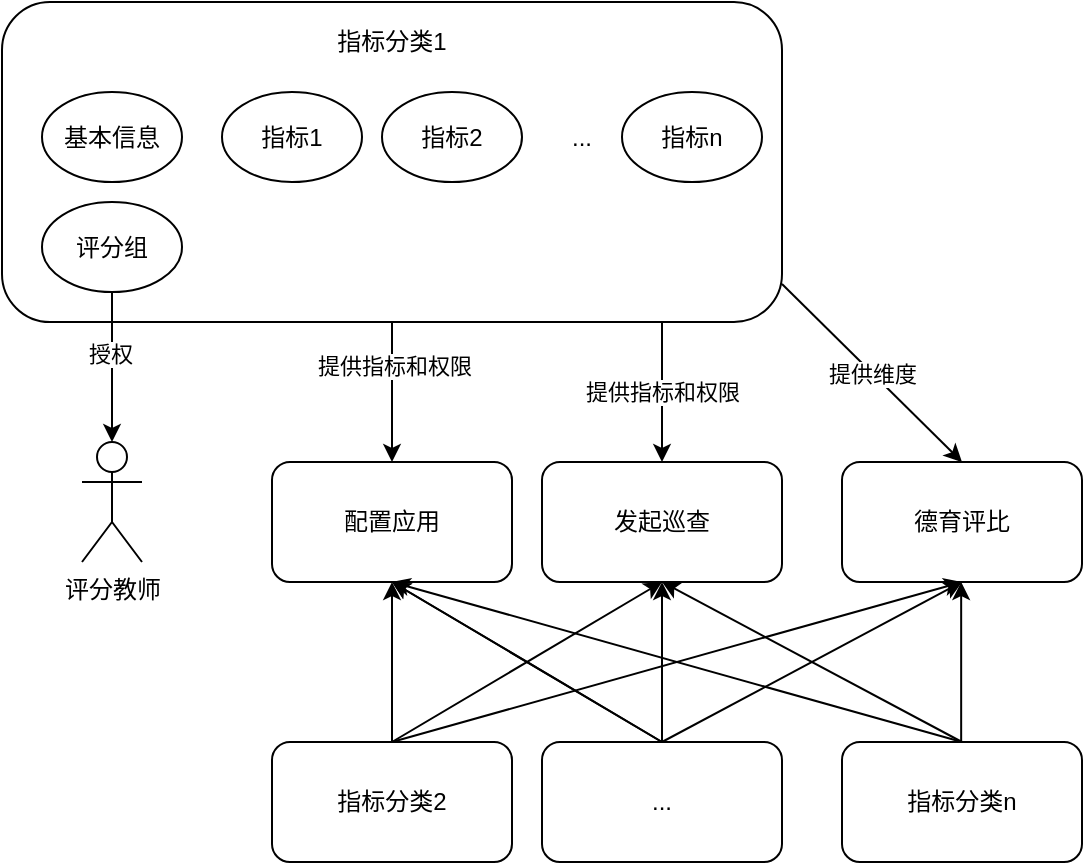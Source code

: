 <mxfile version="14.9.0" type="github" pages="3">
  <diagram id="xa9PgJeoE1B6supJUBc8" name="指标分类关系图">
    <mxGraphModel dx="1203" dy="735" grid="1" gridSize="10" guides="1" tooltips="1" connect="1" arrows="1" fold="1" page="1" pageScale="1" pageWidth="827" pageHeight="1169" math="0" shadow="0">
      <root>
        <mxCell id="0" />
        <mxCell id="1" parent="0" />
        <mxCell id="kIcMfMsLMuEFGk4rLsd1-2" value="" style="rounded=1;whiteSpace=wrap;html=1;" parent="1" vertex="1">
          <mxGeometry x="200" y="240" width="390" height="160" as="geometry" />
        </mxCell>
        <mxCell id="kIcMfMsLMuEFGk4rLsd1-3" value="指标分类1" style="text;html=1;strokeColor=none;fillColor=none;align=center;verticalAlign=middle;whiteSpace=wrap;rounded=0;" parent="1" vertex="1">
          <mxGeometry x="340" y="250" width="110" height="20" as="geometry" />
        </mxCell>
        <mxCell id="kIcMfMsLMuEFGk4rLsd1-4" value="指标1" style="ellipse;whiteSpace=wrap;html=1;" parent="1" vertex="1">
          <mxGeometry x="310" y="285" width="70" height="45" as="geometry" />
        </mxCell>
        <mxCell id="kIcMfMsLMuEFGk4rLsd1-5" value="指标2" style="ellipse;whiteSpace=wrap;html=1;" parent="1" vertex="1">
          <mxGeometry x="390" y="285" width="70" height="45" as="geometry" />
        </mxCell>
        <mxCell id="kIcMfMsLMuEFGk4rLsd1-6" value="指标n" style="ellipse;whiteSpace=wrap;html=1;" parent="1" vertex="1">
          <mxGeometry x="510" y="285" width="70" height="45" as="geometry" />
        </mxCell>
        <mxCell id="kIcMfMsLMuEFGk4rLsd1-7" value="..." style="text;html=1;strokeColor=none;fillColor=none;align=center;verticalAlign=middle;whiteSpace=wrap;rounded=0;" parent="1" vertex="1">
          <mxGeometry x="470" y="297.5" width="40" height="20" as="geometry" />
        </mxCell>
        <mxCell id="kIcMfMsLMuEFGk4rLsd1-8" value="基本信息" style="ellipse;whiteSpace=wrap;html=1;" parent="1" vertex="1">
          <mxGeometry x="220" y="285" width="70" height="45" as="geometry" />
        </mxCell>
        <mxCell id="kIcMfMsLMuEFGk4rLsd1-9" value="评分组" style="ellipse;whiteSpace=wrap;html=1;" parent="1" vertex="1">
          <mxGeometry x="220" y="340" width="70" height="45" as="geometry" />
        </mxCell>
        <mxCell id="kIcMfMsLMuEFGk4rLsd1-10" value="评分教师" style="shape=umlActor;verticalLabelPosition=bottom;verticalAlign=top;html=1;outlineConnect=0;" parent="1" vertex="1">
          <mxGeometry x="240" y="460" width="30" height="60" as="geometry" />
        </mxCell>
        <mxCell id="kIcMfMsLMuEFGk4rLsd1-13" value="" style="endArrow=classic;html=1;" parent="1" source="kIcMfMsLMuEFGk4rLsd1-9" edge="1">
          <mxGeometry width="50" height="50" relative="1" as="geometry">
            <mxPoint x="90" y="420" as="sourcePoint" />
            <mxPoint x="255" y="460" as="targetPoint" />
          </mxGeometry>
        </mxCell>
        <mxCell id="kIcMfMsLMuEFGk4rLsd1-14" value="授权" style="edgeLabel;html=1;align=center;verticalAlign=middle;resizable=0;points=[];" parent="kIcMfMsLMuEFGk4rLsd1-13" vertex="1" connectable="0">
          <mxGeometry x="-0.179" y="-1" relative="1" as="geometry">
            <mxPoint as="offset" />
          </mxGeometry>
        </mxCell>
        <mxCell id="kIcMfMsLMuEFGk4rLsd1-15" value="配置应用" style="rounded=1;whiteSpace=wrap;html=1;" parent="1" vertex="1">
          <mxGeometry x="335" y="470" width="120" height="60" as="geometry" />
        </mxCell>
        <mxCell id="kIcMfMsLMuEFGk4rLsd1-16" value="" style="endArrow=classic;html=1;exitX=0.5;exitY=1;exitDx=0;exitDy=0;entryX=0.5;entryY=0;entryDx=0;entryDy=0;" parent="1" source="kIcMfMsLMuEFGk4rLsd1-2" target="kIcMfMsLMuEFGk4rLsd1-15" edge="1">
          <mxGeometry width="50" height="50" relative="1" as="geometry">
            <mxPoint x="380" y="500" as="sourcePoint" />
            <mxPoint x="430" y="450" as="targetPoint" />
          </mxGeometry>
        </mxCell>
        <mxCell id="kIcMfMsLMuEFGk4rLsd1-21" value="提供指标和权限" style="edgeLabel;html=1;align=center;verticalAlign=middle;resizable=0;points=[];" parent="kIcMfMsLMuEFGk4rLsd1-16" vertex="1" connectable="0">
          <mxGeometry x="-0.371" y="1" relative="1" as="geometry">
            <mxPoint as="offset" />
          </mxGeometry>
        </mxCell>
        <mxCell id="kIcMfMsLMuEFGk4rLsd1-17" value="&lt;span style=&quot;color: rgb(0 , 0 , 0) ; font-family: &amp;#34;helvetica&amp;#34; ; font-size: 11px ; font-style: normal ; font-weight: 400 ; letter-spacing: normal ; text-align: center ; text-indent: 0px ; text-transform: none ; word-spacing: 0px ; background-color: rgb(255 , 255 , 255) ; display: inline ; float: none&quot;&gt;提供指标和权限&lt;/span&gt;" style="endArrow=classic;html=1;exitX=0.5;exitY=1;exitDx=0;exitDy=0;entryX=0.5;entryY=0;entryDx=0;entryDy=0;" parent="1" target="kIcMfMsLMuEFGk4rLsd1-18" edge="1">
          <mxGeometry width="50" height="50" relative="1" as="geometry">
            <mxPoint x="530.0" y="400" as="sourcePoint" />
            <mxPoint x="565" y="450" as="targetPoint" />
          </mxGeometry>
        </mxCell>
        <mxCell id="kIcMfMsLMuEFGk4rLsd1-18" value="发起巡查" style="rounded=1;whiteSpace=wrap;html=1;" parent="1" vertex="1">
          <mxGeometry x="470" y="470" width="120" height="60" as="geometry" />
        </mxCell>
        <mxCell id="kIcMfMsLMuEFGk4rLsd1-19" value="提供维度" style="endArrow=classic;html=1;exitX=1;exitY=0.881;exitDx=0;exitDy=0;entryX=0.5;entryY=0;entryDx=0;entryDy=0;exitPerimeter=0;" parent="1" source="kIcMfMsLMuEFGk4rLsd1-2" target="kIcMfMsLMuEFGk4rLsd1-20" edge="1">
          <mxGeometry width="50" height="50" relative="1" as="geometry">
            <mxPoint x="660.0" y="400" as="sourcePoint" />
            <mxPoint x="695" y="450" as="targetPoint" />
          </mxGeometry>
        </mxCell>
        <mxCell id="kIcMfMsLMuEFGk4rLsd1-20" value="德育评比" style="rounded=1;whiteSpace=wrap;html=1;" parent="1" vertex="1">
          <mxGeometry x="620" y="470" width="120" height="60" as="geometry" />
        </mxCell>
        <mxCell id="kIcMfMsLMuEFGk4rLsd1-22" value="指标分类2" style="rounded=1;whiteSpace=wrap;html=1;" parent="1" vertex="1">
          <mxGeometry x="335" y="610" width="120" height="60" as="geometry" />
        </mxCell>
        <mxCell id="kIcMfMsLMuEFGk4rLsd1-23" value="指标分类n" style="rounded=1;whiteSpace=wrap;html=1;" parent="1" vertex="1">
          <mxGeometry x="620" y="610" width="120" height="60" as="geometry" />
        </mxCell>
        <mxCell id="kIcMfMsLMuEFGk4rLsd1-24" value="..." style="rounded=1;whiteSpace=wrap;html=1;" parent="1" vertex="1">
          <mxGeometry x="470" y="610" width="120" height="60" as="geometry" />
        </mxCell>
        <mxCell id="kIcMfMsLMuEFGk4rLsd1-25" value="" style="endArrow=classic;html=1;entryX=0.5;entryY=1;entryDx=0;entryDy=0;exitX=0.5;exitY=0;exitDx=0;exitDy=0;" parent="1" source="kIcMfMsLMuEFGk4rLsd1-22" target="kIcMfMsLMuEFGk4rLsd1-15" edge="1">
          <mxGeometry width="50" height="50" relative="1" as="geometry">
            <mxPoint x="400" y="610" as="sourcePoint" />
            <mxPoint x="450" y="560" as="targetPoint" />
          </mxGeometry>
        </mxCell>
        <mxCell id="kIcMfMsLMuEFGk4rLsd1-27" value="" style="endArrow=classic;html=1;entryX=0.5;entryY=1;entryDx=0;entryDy=0;exitX=0.5;exitY=0;exitDx=0;exitDy=0;" parent="1" edge="1">
          <mxGeometry width="50" height="50" relative="1" as="geometry">
            <mxPoint x="530.0" y="610" as="sourcePoint" />
            <mxPoint x="530.0" y="530" as="targetPoint" />
          </mxGeometry>
        </mxCell>
        <mxCell id="kIcMfMsLMuEFGk4rLsd1-28" value="" style="endArrow=classic;html=1;entryX=0.5;entryY=1;entryDx=0;entryDy=0;exitX=0.5;exitY=0;exitDx=0;exitDy=0;" parent="1" edge="1">
          <mxGeometry width="50" height="50" relative="1" as="geometry">
            <mxPoint x="679.58" y="610" as="sourcePoint" />
            <mxPoint x="679.58" y="530" as="targetPoint" />
          </mxGeometry>
        </mxCell>
        <mxCell id="kIcMfMsLMuEFGk4rLsd1-29" value="" style="endArrow=classic;html=1;entryX=0.5;entryY=1;entryDx=0;entryDy=0;exitX=0.5;exitY=0;exitDx=0;exitDy=0;" parent="1" source="kIcMfMsLMuEFGk4rLsd1-22" target="kIcMfMsLMuEFGk4rLsd1-18" edge="1">
          <mxGeometry width="50" height="50" relative="1" as="geometry">
            <mxPoint x="454.0" y="630" as="sourcePoint" />
            <mxPoint x="454.0" y="550" as="targetPoint" />
          </mxGeometry>
        </mxCell>
        <mxCell id="kIcMfMsLMuEFGk4rLsd1-30" value="" style="endArrow=classic;html=1;entryX=0.5;entryY=1;entryDx=0;entryDy=0;exitX=0.5;exitY=0;exitDx=0;exitDy=0;" parent="1" source="kIcMfMsLMuEFGk4rLsd1-22" target="kIcMfMsLMuEFGk4rLsd1-20" edge="1">
          <mxGeometry width="50" height="50" relative="1" as="geometry">
            <mxPoint x="435.0" y="650" as="sourcePoint" />
            <mxPoint x="435.0" y="570" as="targetPoint" />
          </mxGeometry>
        </mxCell>
        <mxCell id="kIcMfMsLMuEFGk4rLsd1-31" value="" style="endArrow=classic;html=1;entryX=0.5;entryY=1;entryDx=0;entryDy=0;exitX=0.5;exitY=0;exitDx=0;exitDy=0;" parent="1" source="kIcMfMsLMuEFGk4rLsd1-24" target="kIcMfMsLMuEFGk4rLsd1-15" edge="1">
          <mxGeometry width="50" height="50" relative="1" as="geometry">
            <mxPoint x="445.0" y="660" as="sourcePoint" />
            <mxPoint x="445.0" y="580" as="targetPoint" />
          </mxGeometry>
        </mxCell>
        <mxCell id="kIcMfMsLMuEFGk4rLsd1-32" value="" style="endArrow=classic;html=1;entryX=0.5;entryY=1;entryDx=0;entryDy=0;exitX=0.5;exitY=0;exitDx=0;exitDy=0;" parent="1" source="kIcMfMsLMuEFGk4rLsd1-24" target="kIcMfMsLMuEFGk4rLsd1-15" edge="1">
          <mxGeometry width="50" height="50" relative="1" as="geometry">
            <mxPoint x="455.0" y="670" as="sourcePoint" />
            <mxPoint x="455.0" y="590" as="targetPoint" />
          </mxGeometry>
        </mxCell>
        <mxCell id="kIcMfMsLMuEFGk4rLsd1-33" value="" style="endArrow=classic;html=1;entryX=0.5;entryY=1;entryDx=0;entryDy=0;exitX=0.5;exitY=0;exitDx=0;exitDy=0;" parent="1" source="kIcMfMsLMuEFGk4rLsd1-24" target="kIcMfMsLMuEFGk4rLsd1-20" edge="1">
          <mxGeometry width="50" height="50" relative="1" as="geometry">
            <mxPoint x="465.0" y="680" as="sourcePoint" />
            <mxPoint x="465.0" y="600" as="targetPoint" />
          </mxGeometry>
        </mxCell>
        <mxCell id="kIcMfMsLMuEFGk4rLsd1-34" value="" style="endArrow=classic;html=1;exitX=0.5;exitY=0;exitDx=0;exitDy=0;entryX=0.5;entryY=1;entryDx=0;entryDy=0;" parent="1" source="kIcMfMsLMuEFGk4rLsd1-23" target="kIcMfMsLMuEFGk4rLsd1-18" edge="1">
          <mxGeometry width="50" height="50" relative="1" as="geometry">
            <mxPoint x="475.0" y="690" as="sourcePoint" />
            <mxPoint x="475.0" y="610" as="targetPoint" />
          </mxGeometry>
        </mxCell>
        <mxCell id="kIcMfMsLMuEFGk4rLsd1-35" value="" style="endArrow=classic;html=1;entryX=0.5;entryY=1;entryDx=0;entryDy=0;exitX=0.5;exitY=0;exitDx=0;exitDy=0;" parent="1" source="kIcMfMsLMuEFGk4rLsd1-23" target="kIcMfMsLMuEFGk4rLsd1-15" edge="1">
          <mxGeometry width="50" height="50" relative="1" as="geometry">
            <mxPoint x="485.0" y="700" as="sourcePoint" />
            <mxPoint x="485.0" y="620" as="targetPoint" />
          </mxGeometry>
        </mxCell>
      </root>
    </mxGraphModel>
  </diagram>
  <diagram id="F-vZy38K2OThLhAN2Yfx" name="资产管理子系统">
    <mxGraphModel dx="2030" dy="735" grid="1" gridSize="10" guides="1" tooltips="1" connect="1" arrows="1" fold="1" page="1" pageScale="1" pageWidth="827" pageHeight="1169" math="0" shadow="0">
      <root>
        <mxCell id="oDbv9hanwlCo9opKcelk-0" />
        <mxCell id="oDbv9hanwlCo9opKcelk-1" parent="oDbv9hanwlCo9opKcelk-0" />
        <mxCell id="oDbv9hanwlCo9opKcelk-2" value="资产库" style="shape=cylinder3;whiteSpace=wrap;html=1;boundedLbl=1;backgroundOutline=1;size=15;" parent="oDbv9hanwlCo9opKcelk-1" vertex="1">
          <mxGeometry x="950" y="310" width="60" height="80" as="geometry" />
        </mxCell>
        <mxCell id="oDbv9hanwlCo9opKcelk-3" value="仓管" style="shape=umlActor;verticalLabelPosition=bottom;verticalAlign=top;html=1;outlineConnect=0;" parent="oDbv9hanwlCo9opKcelk-1" vertex="1">
          <mxGeometry x="90" y="330" width="30" height="60" as="geometry" />
        </mxCell>
        <mxCell id="oDbv9hanwlCo9opKcelk-5" value="" style="endArrow=none;html=1;exitX=0.5;exitY=0.5;exitDx=0;exitDy=0;exitPerimeter=0;entryX=0;entryY=0.5;entryDx=0;entryDy=0;" parent="oDbv9hanwlCo9opKcelk-1" source="oDbv9hanwlCo9opKcelk-3" target="oDbv9hanwlCo9opKcelk-18" edge="1">
          <mxGeometry width="50" height="50" relative="1" as="geometry">
            <mxPoint x="300" y="480" as="sourcePoint" />
            <mxPoint x="350" y="430" as="targetPoint" />
          </mxGeometry>
        </mxCell>
        <mxCell id="oDbv9hanwlCo9opKcelk-6" value="" style="endArrow=classic;html=1;exitX=1;exitY=0.5;exitDx=0;exitDy=0;" parent="oDbv9hanwlCo9opKcelk-1" source="oDbv9hanwlCo9opKcelk-18" target="oDbv9hanwlCo9opKcelk-2" edge="1">
          <mxGeometry width="50" height="50" relative="1" as="geometry">
            <mxPoint x="470" y="350" as="sourcePoint" />
            <mxPoint x="480" y="420" as="targetPoint" />
          </mxGeometry>
        </mxCell>
        <mxCell id="oDbv9hanwlCo9opKcelk-7" value="库存汇总" style="ellipse;whiteSpace=wrap;html=1;" parent="oDbv9hanwlCo9opKcelk-1" vertex="1">
          <mxGeometry x="454" y="360" width="120" height="80" as="geometry" />
        </mxCell>
        <mxCell id="oDbv9hanwlCo9opKcelk-8" value="" style="endArrow=classic;html=1;exitX=0;exitY=0.5;exitDx=0;exitDy=0;exitPerimeter=0;" parent="oDbv9hanwlCo9opKcelk-1" source="oDbv9hanwlCo9opKcelk-2" target="oDbv9hanwlCo9opKcelk-7" edge="1">
          <mxGeometry width="50" height="50" relative="1" as="geometry">
            <mxPoint x="670" y="490" as="sourcePoint" />
            <mxPoint x="720" y="440" as="targetPoint" />
          </mxGeometry>
        </mxCell>
        <mxCell id="oDbv9hanwlCo9opKcelk-18" value="入库" style="swimlane;startSize=23;" parent="oDbv9hanwlCo9opKcelk-1" vertex="1">
          <mxGeometry x="414" y="210" width="296" height="120" as="geometry">
            <mxRectangle x="440" y="210" width="60" height="23" as="alternateBounds" />
          </mxGeometry>
        </mxCell>
        <mxCell id="oDbv9hanwlCo9opKcelk-4" value="直接入库" style="ellipse;whiteSpace=wrap;html=1;" parent="oDbv9hanwlCo9opKcelk-18" vertex="1">
          <mxGeometry x="26" y="30" width="120" height="80" as="geometry" />
        </mxCell>
        <mxCell id="oDbv9hanwlCo9opKcelk-19" value="采购入库" style="ellipse;whiteSpace=wrap;html=1;" parent="oDbv9hanwlCo9opKcelk-18" vertex="1">
          <mxGeometry x="166" y="30" width="120" height="80" as="geometry" />
        </mxCell>
        <mxCell id="oDbv9hanwlCo9opKcelk-25" value="资产管理" style="swimlane;startSize=23;" parent="oDbv9hanwlCo9opKcelk-1" vertex="1">
          <mxGeometry x="341" y="600" width="346" height="240" as="geometry">
            <mxRectangle x="440" y="520" width="60" height="23" as="alternateBounds" />
          </mxGeometry>
        </mxCell>
        <mxCell id="oDbv9hanwlCo9opKcelk-32" value="领用" style="ellipse;whiteSpace=wrap;html=1;" parent="oDbv9hanwlCo9opKcelk-25" vertex="1">
          <mxGeometry x="36" y="40" width="120" height="80" as="geometry" />
        </mxCell>
        <mxCell id="oDbv9hanwlCo9opKcelk-31" value="报废" style="ellipse;whiteSpace=wrap;html=1;" parent="oDbv9hanwlCo9opKcelk-25" vertex="1">
          <mxGeometry x="193" y="140" width="120" height="80" as="geometry" />
        </mxCell>
        <mxCell id="D95FVgxs19TmoeW3dnm6-0" value="分配" style="ellipse;whiteSpace=wrap;html=1;" parent="oDbv9hanwlCo9opKcelk-25" vertex="1">
          <mxGeometry x="193" y="40" width="120" height="80" as="geometry" />
        </mxCell>
        <mxCell id="D95FVgxs19TmoeW3dnm6-1" value="借还" style="ellipse;whiteSpace=wrap;html=1;" parent="oDbv9hanwlCo9opKcelk-25" vertex="1">
          <mxGeometry x="36" y="140" width="120" height="80" as="geometry" />
        </mxCell>
        <mxCell id="oDbv9hanwlCo9opKcelk-41" value="入库记录" style="shape=document;whiteSpace=wrap;html=1;boundedLbl=1;rotation=0;" parent="oDbv9hanwlCo9opKcelk-1" vertex="1">
          <mxGeometry x="240" y="170" width="120" height="80" as="geometry" />
        </mxCell>
        <mxCell id="oDbv9hanwlCo9opKcelk-42" value="" style="endArrow=classic;html=1;exitX=0;exitY=0;exitDx=0;exitDy=0;" parent="oDbv9hanwlCo9opKcelk-1" source="oDbv9hanwlCo9opKcelk-18" target="oDbv9hanwlCo9opKcelk-41" edge="1">
          <mxGeometry width="50" height="50" relative="1" as="geometry">
            <mxPoint x="374" y="220" as="sourcePoint" />
            <mxPoint x="514" y="10" as="targetPoint" />
          </mxGeometry>
        </mxCell>
        <mxCell id="oDbv9hanwlCo9opKcelk-43" value="资产管理记录" style="shape=document;whiteSpace=wrap;html=1;boundedLbl=1;" parent="oDbv9hanwlCo9opKcelk-1" vertex="1">
          <mxGeometry x="160" y="560" width="120" height="80" as="geometry" />
        </mxCell>
        <mxCell id="oDbv9hanwlCo9opKcelk-45" value="" style="endArrow=classic;html=1;exitX=0;exitY=0;exitDx=0;exitDy=0;" parent="oDbv9hanwlCo9opKcelk-1" source="oDbv9hanwlCo9opKcelk-25" target="oDbv9hanwlCo9opKcelk-43" edge="1">
          <mxGeometry width="50" height="50" relative="1" as="geometry">
            <mxPoint x="430" y="560" as="sourcePoint" />
            <mxPoint x="380" y="320" as="targetPoint" />
          </mxGeometry>
        </mxCell>
        <mxCell id="oDbv9hanwlCo9opKcelk-53" value="领用" style="swimlane;" parent="oDbv9hanwlCo9opKcelk-1" vertex="1">
          <mxGeometry x="-70" y="1150" width="450" height="470" as="geometry">
            <mxRectangle x="110" y="650" width="60" height="23" as="alternateBounds" />
          </mxGeometry>
        </mxCell>
        <mxCell id="oDbv9hanwlCo9opKcelk-52" value="申请领用" style="rounded=0;whiteSpace=wrap;html=1;" parent="oDbv9hanwlCo9opKcelk-53" vertex="1">
          <mxGeometry x="120" y="70" width="120" height="60" as="geometry" />
        </mxCell>
        <mxCell id="oDbv9hanwlCo9opKcelk-55" value="审核" style="rhombus;whiteSpace=wrap;html=1;" parent="oDbv9hanwlCo9opKcelk-53" vertex="1">
          <mxGeometry x="140" y="200" width="80" height="80" as="geometry" />
        </mxCell>
        <mxCell id="oDbv9hanwlCo9opKcelk-56" value="领用成功" style="rounded=0;whiteSpace=wrap;html=1;" parent="oDbv9hanwlCo9opKcelk-53" vertex="1">
          <mxGeometry x="120" y="340" width="120" height="60" as="geometry" />
        </mxCell>
        <mxCell id="oDbv9hanwlCo9opKcelk-57" value="" style="endArrow=classic;html=1;exitX=0.5;exitY=1;exitDx=0;exitDy=0;" parent="oDbv9hanwlCo9opKcelk-53" source="oDbv9hanwlCo9opKcelk-52" target="oDbv9hanwlCo9opKcelk-55" edge="1">
          <mxGeometry width="50" height="50" relative="1" as="geometry">
            <mxPoint x="390" y="220" as="sourcePoint" />
            <mxPoint x="440" y="170" as="targetPoint" />
          </mxGeometry>
        </mxCell>
        <mxCell id="oDbv9hanwlCo9opKcelk-59" value="" style="endArrow=classic;html=1;exitX=0.5;exitY=1;exitDx=0;exitDy=0;entryX=0.5;entryY=0;entryDx=0;entryDy=0;" parent="oDbv9hanwlCo9opKcelk-53" source="oDbv9hanwlCo9opKcelk-55" target="oDbv9hanwlCo9opKcelk-56" edge="1">
          <mxGeometry width="50" height="50" relative="1" as="geometry">
            <mxPoint x="190.0" y="140.0" as="sourcePoint" />
            <mxPoint x="190.0" y="210.0" as="targetPoint" />
          </mxGeometry>
        </mxCell>
        <mxCell id="vlUFlFi9cCU6zVkQco6e-9" value="N" style="edgeLabel;html=1;align=center;verticalAlign=middle;resizable=0;points=[];" parent="oDbv9hanwlCo9opKcelk-59" vertex="1" connectable="0">
          <mxGeometry x="-0.496" relative="1" as="geometry">
            <mxPoint as="offset" />
          </mxGeometry>
        </mxCell>
        <mxCell id="oDbv9hanwlCo9opKcelk-66" value="教师" style="shape=umlActor;verticalLabelPosition=bottom;verticalAlign=top;html=1;outlineConnect=0;" parent="oDbv9hanwlCo9opKcelk-53" vertex="1">
          <mxGeometry x="350" y="70" width="30" height="60" as="geometry" />
        </mxCell>
        <mxCell id="oDbv9hanwlCo9opKcelk-67" value="相关部门负责人" style="shape=umlActor;verticalLabelPosition=bottom;verticalAlign=top;html=1;outlineConnect=0;" parent="oDbv9hanwlCo9opKcelk-53" vertex="1">
          <mxGeometry x="350" y="200" width="30" height="60" as="geometry" />
        </mxCell>
        <mxCell id="vlUFlFi9cCU6zVkQco6e-3" value="后勤人员" style="shape=umlActor;verticalLabelPosition=bottom;verticalAlign=top;html=1;outlineConnect=0;" parent="oDbv9hanwlCo9opKcelk-53" vertex="1">
          <mxGeometry x="350" y="340" width="30" height="60" as="geometry" />
        </mxCell>
        <mxCell id="vlUFlFi9cCU6zVkQco6e-7" value="" style="endArrow=classic;html=1;exitX=0;exitY=0.5;exitDx=0;exitDy=0;" parent="oDbv9hanwlCo9opKcelk-53" source="oDbv9hanwlCo9opKcelk-55" target="oDbv9hanwlCo9opKcelk-52" edge="1">
          <mxGeometry width="50" height="50" relative="1" as="geometry">
            <mxPoint x="120" y="240.0" as="sourcePoint" />
            <mxPoint x="100" y="100.0" as="targetPoint" />
            <Array as="points">
              <mxPoint x="70" y="240" />
              <mxPoint x="70" y="100" />
            </Array>
          </mxGeometry>
        </mxCell>
        <mxCell id="vlUFlFi9cCU6zVkQco6e-8" value="N" style="edgeLabel;html=1;align=center;verticalAlign=middle;resizable=0;points=[];" parent="vlUFlFi9cCU6zVkQco6e-7" vertex="1" connectable="0">
          <mxGeometry x="0.344" y="-2" relative="1" as="geometry">
            <mxPoint as="offset" />
          </mxGeometry>
        </mxCell>
        <mxCell id="oDbv9hanwlCo9opKcelk-60" value="采购" style="swimlane;" parent="oDbv9hanwlCo9opKcelk-1" vertex="1">
          <mxGeometry x="720" y="1150" width="420" height="470" as="geometry">
            <mxRectangle x="650" y="650" width="60" height="23" as="alternateBounds" />
          </mxGeometry>
        </mxCell>
        <mxCell id="oDbv9hanwlCo9opKcelk-61" value="采购申请" style="rounded=0;whiteSpace=wrap;html=1;" parent="oDbv9hanwlCo9opKcelk-60" vertex="1">
          <mxGeometry x="100" y="70" width="120" height="60" as="geometry" />
        </mxCell>
        <mxCell id="oDbv9hanwlCo9opKcelk-62" value="审核" style="rhombus;whiteSpace=wrap;html=1;" parent="oDbv9hanwlCo9opKcelk-60" vertex="1">
          <mxGeometry x="120" y="200" width="80" height="80" as="geometry" />
        </mxCell>
        <mxCell id="oDbv9hanwlCo9opKcelk-63" value="申请成功" style="rounded=0;whiteSpace=wrap;html=1;" parent="oDbv9hanwlCo9opKcelk-60" vertex="1">
          <mxGeometry x="100" y="340" width="120" height="60" as="geometry" />
        </mxCell>
        <mxCell id="oDbv9hanwlCo9opKcelk-64" value="" style="endArrow=classic;html=1;exitX=0.5;exitY=1;exitDx=0;exitDy=0;" parent="oDbv9hanwlCo9opKcelk-60" source="oDbv9hanwlCo9opKcelk-61" target="oDbv9hanwlCo9opKcelk-62" edge="1">
          <mxGeometry width="50" height="50" relative="1" as="geometry">
            <mxPoint x="370" y="220" as="sourcePoint" />
            <mxPoint x="420" y="170" as="targetPoint" />
          </mxGeometry>
        </mxCell>
        <mxCell id="oDbv9hanwlCo9opKcelk-65" value="" style="endArrow=classic;html=1;exitX=0.5;exitY=1;exitDx=0;exitDy=0;entryX=0.5;entryY=0;entryDx=0;entryDy=0;" parent="oDbv9hanwlCo9opKcelk-60" source="oDbv9hanwlCo9opKcelk-62" target="oDbv9hanwlCo9opKcelk-63" edge="1">
          <mxGeometry width="50" height="50" relative="1" as="geometry">
            <mxPoint x="170.0" y="140.0" as="sourcePoint" />
            <mxPoint x="170.0" y="210.0" as="targetPoint" />
          </mxGeometry>
        </mxCell>
        <mxCell id="vlUFlFi9cCU6zVkQco6e-12" value="Y" style="edgeLabel;html=1;align=center;verticalAlign=middle;resizable=0;points=[];" parent="oDbv9hanwlCo9opKcelk-65" vertex="1" connectable="0">
          <mxGeometry x="-0.496" y="-3" relative="1" as="geometry">
            <mxPoint as="offset" />
          </mxGeometry>
        </mxCell>
        <mxCell id="oDbv9hanwlCo9opKcelk-68" value="后勤人员" style="shape=umlActor;verticalLabelPosition=bottom;verticalAlign=top;html=1;outlineConnect=0;" parent="oDbv9hanwlCo9opKcelk-60" vertex="1">
          <mxGeometry x="300" y="70" width="30" height="60" as="geometry" />
        </mxCell>
        <mxCell id="oDbv9hanwlCo9opKcelk-69" value="相关领导" style="shape=umlActor;verticalLabelPosition=bottom;verticalAlign=top;html=1;outlineConnect=0;" parent="oDbv9hanwlCo9opKcelk-60" vertex="1">
          <mxGeometry x="300" y="200" width="30" height="60" as="geometry" />
        </mxCell>
        <mxCell id="vlUFlFi9cCU6zVkQco6e-10" value="" style="endArrow=classic;html=1;" parent="oDbv9hanwlCo9opKcelk-60" source="oDbv9hanwlCo9opKcelk-62" target="oDbv9hanwlCo9opKcelk-61" edge="1">
          <mxGeometry width="50" height="50" relative="1" as="geometry">
            <mxPoint x="130.0" y="240.0" as="sourcePoint" />
            <mxPoint x="160" y="100" as="targetPoint" />
            <Array as="points">
              <mxPoint x="60" y="240" />
              <mxPoint x="60" y="100" />
            </Array>
          </mxGeometry>
        </mxCell>
        <mxCell id="vlUFlFi9cCU6zVkQco6e-11" value="N" style="edgeLabel;html=1;align=center;verticalAlign=middle;resizable=0;points=[];" parent="vlUFlFi9cCU6zVkQco6e-10" vertex="1" connectable="0">
          <mxGeometry x="0.344" y="-2" relative="1" as="geometry">
            <mxPoint as="offset" />
          </mxGeometry>
        </mxCell>
        <mxCell id="vlUFlFi9cCU6zVkQco6e-13" value="后勤人员" style="shape=umlActor;verticalLabelPosition=bottom;verticalAlign=top;html=1;outlineConnect=0;" parent="oDbv9hanwlCo9opKcelk-60" vertex="1">
          <mxGeometry x="300" y="340" width="30" height="60" as="geometry" />
        </mxCell>
        <mxCell id="oDbv9hanwlCo9opKcelk-70" value="报修" style="swimlane;" parent="oDbv9hanwlCo9opKcelk-1" vertex="1">
          <mxGeometry x="1160" y="1150" width="590" height="1260" as="geometry">
            <mxRectangle x="650" y="650" width="60" height="23" as="alternateBounds" />
          </mxGeometry>
        </mxCell>
        <mxCell id="oDbv9hanwlCo9opKcelk-71" value="报修申请" style="rounded=0;whiteSpace=wrap;html=1;" parent="oDbv9hanwlCo9opKcelk-70" vertex="1">
          <mxGeometry x="80" y="70" width="120" height="60" as="geometry" />
        </mxCell>
        <mxCell id="oDbv9hanwlCo9opKcelk-72" value="审核" style="rhombus;whiteSpace=wrap;html=1;" parent="oDbv9hanwlCo9opKcelk-70" vertex="1">
          <mxGeometry x="100" y="200" width="80" height="80" as="geometry" />
        </mxCell>
        <mxCell id="oDbv9hanwlCo9opKcelk-73" value="维修填写" style="rounded=0;whiteSpace=wrap;html=1;" parent="oDbv9hanwlCo9opKcelk-70" vertex="1">
          <mxGeometry x="80" y="350" width="120" height="60" as="geometry" />
        </mxCell>
        <mxCell id="oDbv9hanwlCo9opKcelk-74" value="" style="endArrow=classic;html=1;exitX=0.5;exitY=1;exitDx=0;exitDy=0;" parent="oDbv9hanwlCo9opKcelk-70" source="oDbv9hanwlCo9opKcelk-71" target="oDbv9hanwlCo9opKcelk-72" edge="1">
          <mxGeometry width="50" height="50" relative="1" as="geometry">
            <mxPoint x="350" y="220" as="sourcePoint" />
            <mxPoint x="400" y="170" as="targetPoint" />
          </mxGeometry>
        </mxCell>
        <mxCell id="oDbv9hanwlCo9opKcelk-75" value="" style="endArrow=classic;html=1;exitX=0.5;exitY=1;exitDx=0;exitDy=0;entryX=0.5;entryY=0;entryDx=0;entryDy=0;" parent="oDbv9hanwlCo9opKcelk-70" source="oDbv9hanwlCo9opKcelk-72" target="oDbv9hanwlCo9opKcelk-73" edge="1">
          <mxGeometry width="50" height="50" relative="1" as="geometry">
            <mxPoint x="150.0" y="140.0" as="sourcePoint" />
            <mxPoint x="150.0" y="210.0" as="targetPoint" />
          </mxGeometry>
        </mxCell>
        <mxCell id="vlUFlFi9cCU6zVkQco6e-0" value="Y" style="edgeLabel;html=1;align=center;verticalAlign=middle;resizable=0;points=[];" parent="oDbv9hanwlCo9opKcelk-75" vertex="1" connectable="0">
          <mxGeometry x="-0.418" y="-2" relative="1" as="geometry">
            <mxPoint as="offset" />
          </mxGeometry>
        </mxCell>
        <mxCell id="oDbv9hanwlCo9opKcelk-76" value="教师" style="shape=umlActor;verticalLabelPosition=bottom;verticalAlign=top;html=1;outlineConnect=0;" parent="oDbv9hanwlCo9opKcelk-70" vertex="1">
          <mxGeometry x="280" y="70" width="30" height="60" as="geometry" />
        </mxCell>
        <mxCell id="oDbv9hanwlCo9opKcelk-77" value="后勤管理员" style="shape=umlActor;verticalLabelPosition=bottom;verticalAlign=top;html=1;outlineConnect=0;" parent="oDbv9hanwlCo9opKcelk-70" vertex="1">
          <mxGeometry x="280" y="200" width="30" height="60" as="geometry" />
        </mxCell>
        <mxCell id="vlUFlFi9cCU6zVkQco6e-1" value="" style="endArrow=classic;html=1;exitX=0;exitY=0.5;exitDx=0;exitDy=0;entryX=0;entryY=0.5;entryDx=0;entryDy=0;" parent="oDbv9hanwlCo9opKcelk-70" source="oDbv9hanwlCo9opKcelk-72" target="oDbv9hanwlCo9opKcelk-71" edge="1">
          <mxGeometry width="50" height="50" relative="1" as="geometry">
            <mxPoint x="-30" y="260" as="sourcePoint" />
            <mxPoint x="20" y="210" as="targetPoint" />
            <Array as="points">
              <mxPoint x="50" y="240" />
              <mxPoint x="50" y="100" />
            </Array>
          </mxGeometry>
        </mxCell>
        <mxCell id="vlUFlFi9cCU6zVkQco6e-4" value="N" style="edgeLabel;html=1;align=center;verticalAlign=middle;resizable=0;points=[];" parent="vlUFlFi9cCU6zVkQco6e-1" vertex="1" connectable="0">
          <mxGeometry x="0.344" y="-2" relative="1" as="geometry">
            <mxPoint as="offset" />
          </mxGeometry>
        </mxCell>
        <mxCell id="vlUFlFi9cCU6zVkQco6e-2" value="维修人员" style="shape=umlActor;verticalLabelPosition=bottom;verticalAlign=top;html=1;outlineConnect=0;" parent="oDbv9hanwlCo9opKcelk-70" vertex="1">
          <mxGeometry x="280" y="340" width="30" height="60" as="geometry" />
        </mxCell>
        <mxCell id="vlUFlFi9cCU6zVkQco6e-14" value="是否要经费" style="rhombus;whiteSpace=wrap;html=1;" parent="oDbv9hanwlCo9opKcelk-70" vertex="1">
          <mxGeometry x="100" y="480" width="80" height="80" as="geometry" />
        </mxCell>
        <mxCell id="vlUFlFi9cCU6zVkQco6e-17" value="" style="endArrow=classic;html=1;" parent="oDbv9hanwlCo9opKcelk-70" source="oDbv9hanwlCo9opKcelk-73" target="vlUFlFi9cCU6zVkQco6e-14" edge="1">
          <mxGeometry width="50" height="50" relative="1" as="geometry">
            <mxPoint x="140.0" y="420.0" as="sourcePoint" />
            <mxPoint x="140" y="530" as="targetPoint" />
          </mxGeometry>
        </mxCell>
        <mxCell id="vlUFlFi9cCU6zVkQco6e-18" value="申请经费" style="rounded=0;whiteSpace=wrap;html=1;" parent="oDbv9hanwlCo9opKcelk-70" vertex="1">
          <mxGeometry x="80" y="620" width="120" height="60" as="geometry" />
        </mxCell>
        <mxCell id="vlUFlFi9cCU6zVkQco6e-19" value="" style="endArrow=classic;html=1;" parent="oDbv9hanwlCo9opKcelk-70" source="vlUFlFi9cCU6zVkQco6e-14" target="vlUFlFi9cCU6zVkQco6e-18" edge="1">
          <mxGeometry width="50" height="50" relative="1" as="geometry">
            <mxPoint x="140.0" y="550" as="sourcePoint" />
            <mxPoint x="140.0" y="620" as="targetPoint" />
          </mxGeometry>
        </mxCell>
        <mxCell id="vlUFlFi9cCU6zVkQco6e-20" value="Y" style="edgeLabel;html=1;align=center;verticalAlign=middle;resizable=0;points=[];" parent="vlUFlFi9cCU6zVkQco6e-19" vertex="1" connectable="0">
          <mxGeometry x="-0.535" y="3" relative="1" as="geometry">
            <mxPoint as="offset" />
          </mxGeometry>
        </mxCell>
        <mxCell id="vlUFlFi9cCU6zVkQco6e-27" value="审核" style="rhombus;whiteSpace=wrap;html=1;" parent="oDbv9hanwlCo9opKcelk-70" vertex="1">
          <mxGeometry x="100" y="740" width="80" height="80" as="geometry" />
        </mxCell>
        <mxCell id="vlUFlFi9cCU6zVkQco6e-28" value="维修人员" style="shape=umlActor;verticalLabelPosition=bottom;verticalAlign=top;html=1;outlineConnect=0;" parent="oDbv9hanwlCo9opKcelk-70" vertex="1">
          <mxGeometry x="280" y="610" width="30" height="60" as="geometry" />
        </mxCell>
        <mxCell id="vlUFlFi9cCU6zVkQco6e-29" value="相关领导" style="shape=umlActor;verticalLabelPosition=bottom;verticalAlign=top;html=1;outlineConnect=0;" parent="oDbv9hanwlCo9opKcelk-70" vertex="1">
          <mxGeometry x="280" y="740" width="30" height="60" as="geometry" />
        </mxCell>
        <mxCell id="vlUFlFi9cCU6zVkQco6e-30" value="" style="endArrow=classic;html=1;" parent="oDbv9hanwlCo9opKcelk-70" source="vlUFlFi9cCU6zVkQco6e-18" target="vlUFlFi9cCU6zVkQco6e-27" edge="1">
          <mxGeometry width="50" height="50" relative="1" as="geometry">
            <mxPoint x="150.0" y="420" as="sourcePoint" />
            <mxPoint x="150.0" y="490" as="targetPoint" />
          </mxGeometry>
        </mxCell>
        <mxCell id="vlUFlFi9cCU6zVkQco6e-31" value="申请经费成功反馈" style="rounded=0;whiteSpace=wrap;html=1;" parent="oDbv9hanwlCo9opKcelk-70" vertex="1">
          <mxGeometry x="80" y="880" width="120" height="60" as="geometry" />
        </mxCell>
        <mxCell id="vlUFlFi9cCU6zVkQco6e-32" value="维修人员" style="shape=umlActor;verticalLabelPosition=bottom;verticalAlign=top;html=1;outlineConnect=0;" parent="oDbv9hanwlCo9opKcelk-70" vertex="1">
          <mxGeometry x="280" y="880" width="30" height="60" as="geometry" />
        </mxCell>
        <mxCell id="vlUFlFi9cCU6zVkQco6e-33" value="" style="endArrow=classic;html=1;" parent="oDbv9hanwlCo9opKcelk-70" source="vlUFlFi9cCU6zVkQco6e-27" target="vlUFlFi9cCU6zVkQco6e-31" edge="1">
          <mxGeometry width="50" height="50" relative="1" as="geometry">
            <mxPoint x="150.0" y="570" as="sourcePoint" />
            <mxPoint x="150.0" y="630" as="targetPoint" />
          </mxGeometry>
        </mxCell>
        <mxCell id="vlUFlFi9cCU6zVkQco6e-34" value="Y" style="edgeLabel;html=1;align=center;verticalAlign=middle;resizable=0;points=[];" parent="vlUFlFi9cCU6zVkQco6e-33" vertex="1" connectable="0">
          <mxGeometry x="-0.535" y="3" relative="1" as="geometry">
            <mxPoint as="offset" />
          </mxGeometry>
        </mxCell>
        <mxCell id="vlUFlFi9cCU6zVkQco6e-35" value="结束" style="rounded=1;whiteSpace=wrap;html=1;" parent="oDbv9hanwlCo9opKcelk-70" vertex="1">
          <mxGeometry x="80" y="1044" width="120" height="60" as="geometry" />
        </mxCell>
        <mxCell id="vlUFlFi9cCU6zVkQco6e-25" value="" style="endArrow=classic;html=1;entryX=0;entryY=0.5;entryDx=0;entryDy=0;" parent="oDbv9hanwlCo9opKcelk-70" source="vlUFlFi9cCU6zVkQco6e-14" target="vlUFlFi9cCU6zVkQco6e-35" edge="1">
          <mxGeometry width="50" height="50" relative="1" as="geometry">
            <mxPoint x="85" y="519.0" as="sourcePoint" />
            <mxPoint x="110" y="1090" as="targetPoint" />
            <Array as="points">
              <mxPoint x="35" y="519" />
              <mxPoint x="35" y="1074" />
            </Array>
          </mxGeometry>
        </mxCell>
        <mxCell id="vlUFlFi9cCU6zVkQco6e-26" value="N" style="edgeLabel;html=1;align=center;verticalAlign=middle;resizable=0;points=[];" parent="vlUFlFi9cCU6zVkQco6e-25" vertex="1" connectable="0">
          <mxGeometry x="0.344" y="-2" relative="1" as="geometry">
            <mxPoint as="offset" />
          </mxGeometry>
        </mxCell>
        <mxCell id="vlUFlFi9cCU6zVkQco6e-36" value="" style="endArrow=classic;html=1;entryX=0.5;entryY=0;entryDx=0;entryDy=0;" parent="oDbv9hanwlCo9opKcelk-70" source="vlUFlFi9cCU6zVkQco6e-31" target="vlUFlFi9cCU6zVkQco6e-35" edge="1">
          <mxGeometry width="50" height="50" relative="1" as="geometry">
            <mxPoint x="150.0" y="690" as="sourcePoint" />
            <mxPoint x="150.0" y="750" as="targetPoint" />
          </mxGeometry>
        </mxCell>
        <mxCell id="vlUFlFi9cCU6zVkQco6e-41" value="" style="endArrow=classic;html=1;" parent="oDbv9hanwlCo9opKcelk-70" source="vlUFlFi9cCU6zVkQco6e-27" target="vlUFlFi9cCU6zVkQco6e-18" edge="1">
          <mxGeometry width="50" height="50" relative="1" as="geometry">
            <mxPoint x="111" y="780.0" as="sourcePoint" />
            <mxPoint x="91" y="640.0" as="targetPoint" />
            <Array as="points">
              <mxPoint x="61" y="780" />
              <mxPoint x="61" y="650" />
            </Array>
          </mxGeometry>
        </mxCell>
        <mxCell id="vlUFlFi9cCU6zVkQco6e-42" value="N" style="edgeLabel;html=1;align=center;verticalAlign=middle;resizable=0;points=[];" parent="vlUFlFi9cCU6zVkQco6e-41" vertex="1" connectable="0">
          <mxGeometry x="0.344" y="-2" relative="1" as="geometry">
            <mxPoint as="offset" />
          </mxGeometry>
        </mxCell>
        <mxCell id="vlUFlFi9cCU6zVkQco6e-56" value="维修责任人" style="shape=umlActor;verticalLabelPosition=bottom;verticalAlign=top;html=1;outlineConnect=0;" parent="oDbv9hanwlCo9opKcelk-70" vertex="1">
          <mxGeometry x="370" y="340" width="30" height="60" as="geometry" />
        </mxCell>
        <mxCell id="D95FVgxs19TmoeW3dnm6-6" value="" style="endArrow=classic;html=1;exitX=0.5;exitY=0.5;exitDx=0;exitDy=0;exitPerimeter=0;" parent="oDbv9hanwlCo9opKcelk-1" source="oDbv9hanwlCo9opKcelk-3" target="oDbv9hanwlCo9opKcelk-7" edge="1">
          <mxGeometry width="50" height="50" relative="1" as="geometry">
            <mxPoint x="1415" y="330" as="sourcePoint" />
            <mxPoint x="1100" y="160" as="targetPoint" />
          </mxGeometry>
        </mxCell>
        <mxCell id="D95FVgxs19TmoeW3dnm6-7" value="盘查" style="edgeLabel;html=1;align=center;verticalAlign=middle;resizable=0;points=[];" parent="D95FVgxs19TmoeW3dnm6-6" vertex="1" connectable="0">
          <mxGeometry x="-0.2" y="-1" relative="1" as="geometry">
            <mxPoint as="offset" />
          </mxGeometry>
        </mxCell>
        <mxCell id="D95FVgxs19TmoeW3dnm6-8" value="资产清单" style="ellipse;whiteSpace=wrap;html=1;" parent="oDbv9hanwlCo9opKcelk-1" vertex="1">
          <mxGeometry x="454" y="470" width="120" height="80" as="geometry" />
        </mxCell>
        <mxCell id="D95FVgxs19TmoeW3dnm6-9" value="" style="endArrow=classic;html=1;exitX=0;exitY=0.5;exitDx=0;exitDy=0;exitPerimeter=0;entryX=1;entryY=0.5;entryDx=0;entryDy=0;" parent="oDbv9hanwlCo9opKcelk-1" source="oDbv9hanwlCo9opKcelk-2" target="D95FVgxs19TmoeW3dnm6-8" edge="1">
          <mxGeometry width="50" height="50" relative="1" as="geometry">
            <mxPoint x="790" y="360" as="sourcePoint" />
            <mxPoint x="578.688" y="423.545" as="targetPoint" />
          </mxGeometry>
        </mxCell>
        <mxCell id="D95FVgxs19TmoeW3dnm6-12" value="" style="endArrow=classic;html=1;entryX=0.5;entryY=0;entryDx=0;entryDy=0;" parent="oDbv9hanwlCo9opKcelk-1" source="D95FVgxs19TmoeW3dnm6-8" target="oDbv9hanwlCo9opKcelk-25" edge="1">
          <mxGeometry width="50" height="50" relative="1" as="geometry">
            <mxPoint x="820" y="400" as="sourcePoint" />
            <mxPoint x="571.244" y="530.343" as="targetPoint" />
          </mxGeometry>
        </mxCell>
        <mxCell id="D95FVgxs19TmoeW3dnm6-13" value="" style="endArrow=none;html=1;exitX=0.5;exitY=0.5;exitDx=0;exitDy=0;exitPerimeter=0;entryX=0;entryY=0.5;entryDx=0;entryDy=0;" parent="oDbv9hanwlCo9opKcelk-1" source="oDbv9hanwlCo9opKcelk-3" target="D95FVgxs19TmoeW3dnm6-8" edge="1">
          <mxGeometry width="50" height="50" relative="1" as="geometry">
            <mxPoint x="155" y="360" as="sourcePoint" />
            <mxPoint x="424" y="205" as="targetPoint" />
          </mxGeometry>
        </mxCell>
        <mxCell id="D95FVgxs19TmoeW3dnm6-14" value="" style="endArrow=classic;html=1;exitX=1;exitY=0;exitDx=0;exitDy=0;entryX=0.145;entryY=1;entryDx=0;entryDy=-4.35;entryPerimeter=0;" parent="oDbv9hanwlCo9opKcelk-1" source="oDbv9hanwlCo9opKcelk-25" target="oDbv9hanwlCo9opKcelk-2" edge="1">
          <mxGeometry width="50" height="50" relative="1" as="geometry">
            <mxPoint x="700" y="630" as="sourcePoint" />
            <mxPoint x="866" y="761.276" as="targetPoint" />
          </mxGeometry>
        </mxCell>
      </root>
    </mxGraphModel>
  </diagram>
  <diagram id="j7bweXfZ4fvVAi6WUzot" name="考勤">
    <mxGraphModel dx="1415" dy="865" grid="1" gridSize="10" guides="1" tooltips="1" connect="1" arrows="1" fold="1" page="1" pageScale="1" pageWidth="827" pageHeight="1169" math="0" shadow="0">
      <root>
        <mxCell id="6jhJnqYmZDSJyLt3ktQx-0" />
        <mxCell id="6jhJnqYmZDSJyLt3ktQx-1" parent="6jhJnqYmZDSJyLt3ktQx-0" />
        <mxCell id="6jhJnqYmZDSJyLt3ktQx-21" value="日常打卡" style="swimlane;" vertex="1" parent="6jhJnqYmZDSJyLt3ktQx-1">
          <mxGeometry x="60" y="90" width="680" height="590" as="geometry">
            <mxRectangle x="60" y="90" width="130" height="23" as="alternateBounds" />
          </mxGeometry>
        </mxCell>
        <mxCell id="6jhJnqYmZDSJyLt3ktQx-2" value="教学部管理员" style="shape=umlActor;verticalLabelPosition=bottom;verticalAlign=top;html=1;outlineConnect=0;" vertex="1" parent="6jhJnqYmZDSJyLt3ktQx-21">
          <mxGeometry x="45" y="50" width="30" height="60" as="geometry" />
        </mxCell>
        <mxCell id="6jhJnqYmZDSJyLt3ktQx-3" value="教学部成员" style="shape=umlActor;verticalLabelPosition=bottom;verticalAlign=top;html=1;outlineConnect=0;" vertex="1" parent="6jhJnqYmZDSJyLt3ktQx-21">
          <mxGeometry x="45" y="150" width="30" height="60" as="geometry" />
        </mxCell>
        <mxCell id="6jhJnqYmZDSJyLt3ktQx-4" value="考勤时间" style="ellipse;whiteSpace=wrap;html=1;" vertex="1" parent="6jhJnqYmZDSJyLt3ktQx-21">
          <mxGeometry x="335" y="130" width="120" height="80" as="geometry" />
        </mxCell>
        <mxCell id="6jhJnqYmZDSJyLt3ktQx-6" value="" style="endArrow=none;html=1;exitX=0.5;exitY=0.5;exitDx=0;exitDy=0;exitPerimeter=0;entryX=0;entryY=0.5;entryDx=0;entryDy=0;" edge="1" parent="6jhJnqYmZDSJyLt3ktQx-21" source="6jhJnqYmZDSJyLt3ktQx-2" target="6jhJnqYmZDSJyLt3ktQx-4">
          <mxGeometry width="50" height="50" relative="1" as="geometry">
            <mxPoint x="165" y="110" as="sourcePoint" />
            <mxPoint x="215" y="60" as="targetPoint" />
          </mxGeometry>
        </mxCell>
        <mxCell id="6jhJnqYmZDSJyLt3ktQx-7" value="" style="endArrow=none;html=1;exitX=0.5;exitY=0.5;exitDx=0;exitDy=0;exitPerimeter=0;entryX=0;entryY=0.5;entryDx=0;entryDy=0;" edge="1" parent="6jhJnqYmZDSJyLt3ktQx-21" source="6jhJnqYmZDSJyLt3ktQx-3">
          <mxGeometry width="50" height="50" relative="1" as="geometry">
            <mxPoint x="155" y="290" as="sourcePoint" />
            <mxPoint x="335" y="340" as="targetPoint" />
          </mxGeometry>
        </mxCell>
        <mxCell id="6jhJnqYmZDSJyLt3ktQx-8" value="" style="endArrow=none;html=1;exitX=0.5;exitY=0.5;exitDx=0;exitDy=0;exitPerimeter=0;entryX=0;entryY=0.5;entryDx=0;entryDy=0;" edge="1" parent="6jhJnqYmZDSJyLt3ktQx-21" source="6jhJnqYmZDSJyLt3ktQx-2">
          <mxGeometry width="50" height="50" relative="1" as="geometry">
            <mxPoint x="165" y="270" as="sourcePoint" />
            <mxPoint x="335" y="340" as="targetPoint" />
          </mxGeometry>
        </mxCell>
        <mxCell id="6jhJnqYmZDSJyLt3ktQx-9" value="其他部门管理员" style="shape=umlActor;verticalLabelPosition=bottom;verticalAlign=top;html=1;outlineConnect=0;" vertex="1" parent="6jhJnqYmZDSJyLt3ktQx-21">
          <mxGeometry x="45" y="320" width="30" height="60" as="geometry" />
        </mxCell>
        <mxCell id="6jhJnqYmZDSJyLt3ktQx-10" value="其他部门员工" style="shape=umlActor;verticalLabelPosition=bottom;verticalAlign=top;html=1;outlineConnect=0;" vertex="1" parent="6jhJnqYmZDSJyLt3ktQx-21">
          <mxGeometry x="45" y="420" width="30" height="60" as="geometry" />
        </mxCell>
        <mxCell id="6jhJnqYmZDSJyLt3ktQx-11" value="" style="endArrow=none;html=1;exitX=0.5;exitY=0.5;exitDx=0;exitDy=0;exitPerimeter=0;entryX=0;entryY=0.5;entryDx=0;entryDy=0;" edge="1" source="6jhJnqYmZDSJyLt3ktQx-10" parent="6jhJnqYmZDSJyLt3ktQx-21">
          <mxGeometry width="50" height="50" relative="1" as="geometry">
            <mxPoint x="155" y="560" as="sourcePoint" />
            <mxPoint x="335" y="340" as="targetPoint" />
          </mxGeometry>
        </mxCell>
        <mxCell id="6jhJnqYmZDSJyLt3ktQx-12" value="" style="endArrow=none;html=1;exitX=0.5;exitY=0.5;exitDx=0;exitDy=0;exitPerimeter=0;entryX=0;entryY=0.5;entryDx=0;entryDy=0;" edge="1" parent="6jhJnqYmZDSJyLt3ktQx-21" source="6jhJnqYmZDSJyLt3ktQx-9" target="6jhJnqYmZDSJyLt3ktQx-4">
          <mxGeometry width="50" height="50" relative="1" as="geometry">
            <mxPoint x="70" y="460" as="sourcePoint" />
            <mxPoint x="415" y="270" as="targetPoint" />
          </mxGeometry>
        </mxCell>
        <mxCell id="6jhJnqYmZDSJyLt3ktQx-13" value="" style="endArrow=none;html=1;exitX=0.5;exitY=0.5;exitDx=0;exitDy=0;exitPerimeter=0;entryX=0;entryY=0.5;entryDx=0;entryDy=0;" edge="1" parent="6jhJnqYmZDSJyLt3ktQx-21" source="6jhJnqYmZDSJyLt3ktQx-9">
          <mxGeometry width="50" height="50" relative="1" as="geometry">
            <mxPoint x="70" y="460" as="sourcePoint" />
            <mxPoint x="335" y="340" as="targetPoint" />
          </mxGeometry>
        </mxCell>
        <mxCell id="6jhJnqYmZDSJyLt3ktQx-18" value="" style="endArrow=classic;html=1;entryX=1;entryY=0.5;entryDx=0;entryDy=0;exitX=0;exitY=0.5;exitDx=0;exitDy=0;" edge="1" parent="6jhJnqYmZDSJyLt3ktQx-21">
          <mxGeometry width="50" height="50" relative="1" as="geometry">
            <mxPoint x="535" y="340" as="sourcePoint" />
            <mxPoint x="455" y="340" as="targetPoint" />
          </mxGeometry>
        </mxCell>
        <mxCell id="6jhJnqYmZDSJyLt3ktQx-19" value="考勤汇总" style="ellipse;whiteSpace=wrap;html=1;" vertex="1" parent="6jhJnqYmZDSJyLt3ktQx-21">
          <mxGeometry x="335" y="440" width="120" height="80" as="geometry" />
        </mxCell>
        <mxCell id="6jhJnqYmZDSJyLt3ktQx-20" value="" style="endArrow=classic;html=1;exitX=0.5;exitY=0;exitDx=0;exitDy=0;" edge="1" parent="6jhJnqYmZDSJyLt3ktQx-21" source="6jhJnqYmZDSJyLt3ktQx-19">
          <mxGeometry width="50" height="50" relative="1" as="geometry">
            <mxPoint x="470" y="410" as="sourcePoint" />
            <mxPoint x="395" y="380" as="targetPoint" />
          </mxGeometry>
        </mxCell>
        <mxCell id="6jhJnqYmZDSJyLt3ktQx-23" value="" style="edgeStyle=orthogonalEdgeStyle;rounded=0;orthogonalLoop=1;jettySize=auto;html=1;" edge="1" parent="6jhJnqYmZDSJyLt3ktQx-21" source="6jhJnqYmZDSJyLt3ktQx-22">
          <mxGeometry relative="1" as="geometry">
            <mxPoint x="455" y="340" as="targetPoint" />
          </mxGeometry>
        </mxCell>
        <mxCell id="6jhJnqYmZDSJyLt3ktQx-22" value="打卡记录" style="ellipse;whiteSpace=wrap;html=1;" vertex="1" parent="6jhJnqYmZDSJyLt3ktQx-21">
          <mxGeometry x="530" y="300" width="120" height="80" as="geometry" />
        </mxCell>
        <mxCell id="6jhJnqYmZDSJyLt3ktQx-24" value="" style="endArrow=classic;html=1;entryX=0.5;entryY=1;entryDx=0;entryDy=0;exitX=0.5;exitY=0;exitDx=0;exitDy=0;" edge="1" parent="6jhJnqYmZDSJyLt3ktQx-21" target="6jhJnqYmZDSJyLt3ktQx-4">
          <mxGeometry width="50" height="50" relative="1" as="geometry">
            <mxPoint x="395" y="300" as="sourcePoint" />
            <mxPoint x="520" y="250" as="targetPoint" />
          </mxGeometry>
        </mxCell>
        <mxCell id="6jhJnqYmZDSJyLt3ktQx-25" value="" style="endArrow=classic;html=1;" edge="1" parent="6jhJnqYmZDSJyLt3ktQx-21">
          <mxGeometry width="50" height="50" relative="1" as="geometry">
            <mxPoint x="640" y="50" as="sourcePoint" />
            <mxPoint x="540" y="50" as="targetPoint" />
          </mxGeometry>
        </mxCell>
        <mxCell id="6jhJnqYmZDSJyLt3ktQx-26" value="调用" style="edgeLabel;html=1;align=center;verticalAlign=middle;resizable=0;points=[];" vertex="1" connectable="0" parent="6jhJnqYmZDSJyLt3ktQx-25">
          <mxGeometry x="-0.347" relative="1" as="geometry">
            <mxPoint as="offset" />
          </mxGeometry>
        </mxCell>
        <mxCell id="6jhJnqYmZDSJyLt3ktQx-27" value="" style="endArrow=none;html=1;" edge="1" parent="6jhJnqYmZDSJyLt3ktQx-21">
          <mxGeometry width="50" height="50" relative="1" as="geometry">
            <mxPoint x="390" y="50" as="sourcePoint" />
            <mxPoint x="460" y="50" as="targetPoint" />
          </mxGeometry>
        </mxCell>
        <mxCell id="6jhJnqYmZDSJyLt3ktQx-28" value="使用" style="edgeLabel;html=1;align=center;verticalAlign=middle;resizable=0;points=[];" vertex="1" connectable="0" parent="6jhJnqYmZDSJyLt3ktQx-27">
          <mxGeometry x="-0.471" relative="1" as="geometry">
            <mxPoint as="offset" />
          </mxGeometry>
        </mxCell>
        <mxCell id="6jhJnqYmZDSJyLt3ktQx-121" value="打卡设备" style="shape=cube;whiteSpace=wrap;html=1;boundedLbl=1;backgroundOutline=1;darkOpacity=0.05;darkOpacity2=0.1;" vertex="1" parent="6jhJnqYmZDSJyLt3ktQx-21">
          <mxGeometry x="335" y="300" width="120" height="80" as="geometry" />
        </mxCell>
        <mxCell id="6jhJnqYmZDSJyLt3ktQx-29" value="请假" style="swimlane;" vertex="1" parent="6jhJnqYmZDSJyLt3ktQx-1">
          <mxGeometry x="810" y="90" width="680" height="590" as="geometry">
            <mxRectangle x="60" y="90" width="130" height="23" as="alternateBounds" />
          </mxGeometry>
        </mxCell>
        <mxCell id="6jhJnqYmZDSJyLt3ktQx-33" value="请假" style="ellipse;whiteSpace=wrap;html=1;" vertex="1" parent="6jhJnqYmZDSJyLt3ktQx-29">
          <mxGeometry x="305" y="250" width="120" height="80" as="geometry" />
        </mxCell>
        <mxCell id="6jhJnqYmZDSJyLt3ktQx-37" value="请假教师" style="shape=umlActor;verticalLabelPosition=bottom;verticalAlign=top;html=1;outlineConnect=0;" vertex="1" parent="6jhJnqYmZDSJyLt3ktQx-29">
          <mxGeometry x="50" y="260" width="30" height="60" as="geometry" />
        </mxCell>
        <mxCell id="6jhJnqYmZDSJyLt3ktQx-56" value="" style="edgeStyle=orthogonalEdgeStyle;rounded=0;orthogonalLoop=1;jettySize=auto;html=1;" edge="1" parent="6jhJnqYmZDSJyLt3ktQx-29" source="6jhJnqYmZDSJyLt3ktQx-46" target="6jhJnqYmZDSJyLt3ktQx-33">
          <mxGeometry relative="1" as="geometry" />
        </mxCell>
        <mxCell id="6jhJnqYmZDSJyLt3ktQx-46" value="请假审核" style="ellipse;whiteSpace=wrap;html=1;" vertex="1" parent="6jhJnqYmZDSJyLt3ktQx-29">
          <mxGeometry x="305" y="400" width="120" height="80" as="geometry" />
        </mxCell>
        <mxCell id="6jhJnqYmZDSJyLt3ktQx-48" value="" style="endArrow=classic;html=1;" edge="1" parent="6jhJnqYmZDSJyLt3ktQx-29">
          <mxGeometry width="50" height="50" relative="1" as="geometry">
            <mxPoint x="640" y="50" as="sourcePoint" />
            <mxPoint x="540" y="50" as="targetPoint" />
          </mxGeometry>
        </mxCell>
        <mxCell id="6jhJnqYmZDSJyLt3ktQx-49" value="调用" style="edgeLabel;html=1;align=center;verticalAlign=middle;resizable=0;points=[];" vertex="1" connectable="0" parent="6jhJnqYmZDSJyLt3ktQx-48">
          <mxGeometry x="-0.347" relative="1" as="geometry">
            <mxPoint as="offset" />
          </mxGeometry>
        </mxCell>
        <mxCell id="6jhJnqYmZDSJyLt3ktQx-50" value="" style="endArrow=none;html=1;" edge="1" parent="6jhJnqYmZDSJyLt3ktQx-29">
          <mxGeometry width="50" height="50" relative="1" as="geometry">
            <mxPoint x="390" y="50" as="sourcePoint" />
            <mxPoint x="460" y="50" as="targetPoint" />
          </mxGeometry>
        </mxCell>
        <mxCell id="6jhJnqYmZDSJyLt3ktQx-51" value="使用" style="edgeLabel;html=1;align=center;verticalAlign=middle;resizable=0;points=[];" vertex="1" connectable="0" parent="6jhJnqYmZDSJyLt3ktQx-50">
          <mxGeometry x="-0.471" relative="1" as="geometry">
            <mxPoint as="offset" />
          </mxGeometry>
        </mxCell>
        <mxCell id="6jhJnqYmZDSJyLt3ktQx-52" value="" style="endArrow=none;html=1;exitX=0.5;exitY=0.5;exitDx=0;exitDy=0;exitPerimeter=0;entryX=0;entryY=0.5;entryDx=0;entryDy=0;" edge="1" parent="6jhJnqYmZDSJyLt3ktQx-29" source="6jhJnqYmZDSJyLt3ktQx-37" target="6jhJnqYmZDSJyLt3ktQx-33">
          <mxGeometry width="50" height="50" relative="1" as="geometry">
            <mxPoint x="250" y="270" as="sourcePoint" />
            <mxPoint x="300" y="220" as="targetPoint" />
          </mxGeometry>
        </mxCell>
        <mxCell id="6jhJnqYmZDSJyLt3ktQx-53" value="相关领导" style="shape=umlActor;verticalLabelPosition=bottom;verticalAlign=top;html=1;outlineConnect=0;" vertex="1" parent="6jhJnqYmZDSJyLt3ktQx-29">
          <mxGeometry x="570" y="260" width="30" height="60" as="geometry" />
        </mxCell>
        <mxCell id="6jhJnqYmZDSJyLt3ktQx-55" value="" style="endArrow=none;html=1;entryX=0.5;entryY=0.5;entryDx=0;entryDy=0;entryPerimeter=0;" edge="1" parent="6jhJnqYmZDSJyLt3ktQx-29" source="6jhJnqYmZDSJyLt3ktQx-46" target="6jhJnqYmZDSJyLt3ktQx-53">
          <mxGeometry width="50" height="50" relative="1" as="geometry">
            <mxPoint x="430" y="430" as="sourcePoint" />
            <mxPoint x="580" y="430" as="targetPoint" />
          </mxGeometry>
        </mxCell>
        <mxCell id="6jhJnqYmZDSJyLt3ktQx-58" value="" style="edgeStyle=orthogonalEdgeStyle;rounded=0;orthogonalLoop=1;jettySize=auto;html=1;" edge="1" parent="6jhJnqYmZDSJyLt3ktQx-29" source="6jhJnqYmZDSJyLt3ktQx-57" target="6jhJnqYmZDSJyLt3ktQx-33">
          <mxGeometry relative="1" as="geometry" />
        </mxCell>
        <mxCell id="6jhJnqYmZDSJyLt3ktQx-57" value="调代课" style="ellipse;whiteSpace=wrap;html=1;" vertex="1" parent="6jhJnqYmZDSJyLt3ktQx-29">
          <mxGeometry x="305" y="110" width="120" height="80" as="geometry" />
        </mxCell>
        <mxCell id="6jhJnqYmZDSJyLt3ktQx-61" value="" style="endArrow=none;html=1;exitX=1;exitY=0.5;exitDx=0;exitDy=0;entryX=0.5;entryY=0.5;entryDx=0;entryDy=0;entryPerimeter=0;" edge="1" parent="6jhJnqYmZDSJyLt3ktQx-29" source="6jhJnqYmZDSJyLt3ktQx-57" target="6jhJnqYmZDSJyLt3ktQx-53">
          <mxGeometry width="50" height="50" relative="1" as="geometry">
            <mxPoint x="417.031" y="421.455" as="sourcePoint" />
            <mxPoint x="520" y="290" as="targetPoint" />
          </mxGeometry>
        </mxCell>
        <mxCell id="6jhJnqYmZDSJyLt3ktQx-62" value="安排" style="edgeLabel;html=1;align=center;verticalAlign=middle;resizable=0;points=[];" vertex="1" connectable="0" parent="6jhJnqYmZDSJyLt3ktQx-61">
          <mxGeometry x="0.268" relative="1" as="geometry">
            <mxPoint x="-1" as="offset" />
          </mxGeometry>
        </mxCell>
        <mxCell id="6jhJnqYmZDSJyLt3ktQx-63" value="" style="endArrow=none;html=1;exitX=0;exitY=0.5;exitDx=0;exitDy=0;entryX=0.5;entryY=0.5;entryDx=0;entryDy=0;entryPerimeter=0;" edge="1" parent="6jhJnqYmZDSJyLt3ktQx-29" source="6jhJnqYmZDSJyLt3ktQx-57" target="6jhJnqYmZDSJyLt3ktQx-37">
          <mxGeometry width="50" height="50" relative="1" as="geometry">
            <mxPoint x="435" y="160" as="sourcePoint" />
            <mxPoint x="595" y="300" as="targetPoint" />
          </mxGeometry>
        </mxCell>
        <mxCell id="6jhJnqYmZDSJyLt3ktQx-64" value="查看" style="edgeLabel;html=1;align=center;verticalAlign=middle;resizable=0;points=[];" vertex="1" connectable="0" parent="6jhJnqYmZDSJyLt3ktQx-63">
          <mxGeometry x="0.268" relative="1" as="geometry">
            <mxPoint x="-1" as="offset" />
          </mxGeometry>
        </mxCell>
        <mxCell id="6jhJnqYmZDSJyLt3ktQx-65" value="代课老师" style="shape=umlActor;verticalLabelPosition=bottom;verticalAlign=top;html=1;outlineConnect=0;" vertex="1" parent="6jhJnqYmZDSJyLt3ktQx-29">
          <mxGeometry x="50" y="120" width="30" height="60" as="geometry" />
        </mxCell>
        <mxCell id="6jhJnqYmZDSJyLt3ktQx-66" value="" style="endArrow=none;html=1;entryX=0.5;entryY=0.5;entryDx=0;entryDy=0;entryPerimeter=0;" edge="1" parent="6jhJnqYmZDSJyLt3ktQx-29" source="6jhJnqYmZDSJyLt3ktQx-57" target="6jhJnqYmZDSJyLt3ktQx-65">
          <mxGeometry width="50" height="50" relative="1" as="geometry">
            <mxPoint x="315" y="160" as="sourcePoint" />
            <mxPoint x="165" y="300" as="targetPoint" />
          </mxGeometry>
        </mxCell>
        <mxCell id="6jhJnqYmZDSJyLt3ktQx-67" value="查看" style="edgeLabel;html=1;align=center;verticalAlign=middle;resizable=0;points=[];" vertex="1" connectable="0" parent="6jhJnqYmZDSJyLt3ktQx-66">
          <mxGeometry x="0.268" relative="1" as="geometry">
            <mxPoint x="-1" as="offset" />
          </mxGeometry>
        </mxCell>
        <mxCell id="6jhJnqYmZDSJyLt3ktQx-69" value="" style="edgeStyle=orthogonalEdgeStyle;rounded=0;orthogonalLoop=1;jettySize=auto;html=1;entryX=0;entryY=1;entryDx=0;entryDy=0;" edge="1" parent="6jhJnqYmZDSJyLt3ktQx-29" source="6jhJnqYmZDSJyLt3ktQx-68" target="6jhJnqYmZDSJyLt3ktQx-33">
          <mxGeometry relative="1" as="geometry" />
        </mxCell>
        <mxCell id="6jhJnqYmZDSJyLt3ktQx-68" value="销假" style="ellipse;whiteSpace=wrap;html=1;" vertex="1" parent="6jhJnqYmZDSJyLt3ktQx-29">
          <mxGeometry x="170" y="330" width="120" height="80" as="geometry" />
        </mxCell>
        <mxCell id="6jhJnqYmZDSJyLt3ktQx-70" value="" style="endArrow=none;html=1;exitX=0.5;exitY=0.5;exitDx=0;exitDy=0;exitPerimeter=0;" edge="1" parent="6jhJnqYmZDSJyLt3ktQx-29" source="6jhJnqYmZDSJyLt3ktQx-37" target="6jhJnqYmZDSJyLt3ktQx-68">
          <mxGeometry width="50" height="50" relative="1" as="geometry">
            <mxPoint x="75" y="300" as="sourcePoint" />
            <mxPoint x="315" y="300" as="targetPoint" />
          </mxGeometry>
        </mxCell>
        <mxCell id="6jhJnqYmZDSJyLt3ktQx-71" value="值周" style="swimlane;" vertex="1" parent="6jhJnqYmZDSJyLt3ktQx-1">
          <mxGeometry x="60" y="740" width="680" height="590" as="geometry">
            <mxRectangle x="60" y="90" width="130" height="23" as="alternateBounds" />
          </mxGeometry>
        </mxCell>
        <mxCell id="6jhJnqYmZDSJyLt3ktQx-72" value="值周管理员" style="shape=umlActor;verticalLabelPosition=bottom;verticalAlign=top;html=1;outlineConnect=0;" vertex="1" parent="6jhJnqYmZDSJyLt3ktQx-71">
          <mxGeometry x="60" y="140" width="30" height="60" as="geometry" />
        </mxCell>
        <mxCell id="6jhJnqYmZDSJyLt3ktQx-74" value="值周安排" style="ellipse;whiteSpace=wrap;html=1;" vertex="1" parent="6jhJnqYmZDSJyLt3ktQx-71">
          <mxGeometry x="280" y="130" width="120" height="80" as="geometry" />
        </mxCell>
        <mxCell id="6jhJnqYmZDSJyLt3ktQx-75" value="考勤时间" style="ellipse;whiteSpace=wrap;html=1;" vertex="1" parent="6jhJnqYmZDSJyLt3ktQx-71">
          <mxGeometry x="280" y="270" width="120" height="80" as="geometry" />
        </mxCell>
        <mxCell id="6jhJnqYmZDSJyLt3ktQx-76" value="" style="endArrow=none;html=1;exitX=0.5;exitY=0.5;exitDx=0;exitDy=0;exitPerimeter=0;entryX=0;entryY=0.5;entryDx=0;entryDy=0;" edge="1" parent="6jhJnqYmZDSJyLt3ktQx-71" source="6jhJnqYmZDSJyLt3ktQx-72" target="6jhJnqYmZDSJyLt3ktQx-74">
          <mxGeometry width="50" height="50" relative="1" as="geometry">
            <mxPoint x="165" y="110" as="sourcePoint" />
            <mxPoint x="215" y="60" as="targetPoint" />
          </mxGeometry>
        </mxCell>
        <mxCell id="6jhJnqYmZDSJyLt3ktQx-89" value="" style="endArrow=classic;html=1;entryX=0.5;entryY=1;entryDx=0;entryDy=0;exitX=0.5;exitY=0;exitDx=0;exitDy=0;" edge="1" parent="6jhJnqYmZDSJyLt3ktQx-71" source="6jhJnqYmZDSJyLt3ktQx-75" target="6jhJnqYmZDSJyLt3ktQx-74">
          <mxGeometry width="50" height="50" relative="1" as="geometry">
            <mxPoint x="470" y="300" as="sourcePoint" />
            <mxPoint x="520" y="250" as="targetPoint" />
          </mxGeometry>
        </mxCell>
        <mxCell id="6jhJnqYmZDSJyLt3ktQx-90" value="" style="endArrow=classic;html=1;" edge="1" parent="6jhJnqYmZDSJyLt3ktQx-71">
          <mxGeometry width="50" height="50" relative="1" as="geometry">
            <mxPoint x="640" y="50" as="sourcePoint" />
            <mxPoint x="540" y="50" as="targetPoint" />
          </mxGeometry>
        </mxCell>
        <mxCell id="6jhJnqYmZDSJyLt3ktQx-91" value="调用" style="edgeLabel;html=1;align=center;verticalAlign=middle;resizable=0;points=[];" vertex="1" connectable="0" parent="6jhJnqYmZDSJyLt3ktQx-90">
          <mxGeometry x="-0.347" relative="1" as="geometry">
            <mxPoint as="offset" />
          </mxGeometry>
        </mxCell>
        <mxCell id="6jhJnqYmZDSJyLt3ktQx-92" value="" style="endArrow=none;html=1;" edge="1" parent="6jhJnqYmZDSJyLt3ktQx-71">
          <mxGeometry width="50" height="50" relative="1" as="geometry">
            <mxPoint x="390" y="50" as="sourcePoint" />
            <mxPoint x="460" y="50" as="targetPoint" />
          </mxGeometry>
        </mxCell>
        <mxCell id="6jhJnqYmZDSJyLt3ktQx-93" value="使用" style="edgeLabel;html=1;align=center;verticalAlign=middle;resizable=0;points=[];" vertex="1" connectable="0" parent="6jhJnqYmZDSJyLt3ktQx-92">
          <mxGeometry x="-0.471" relative="1" as="geometry">
            <mxPoint as="offset" />
          </mxGeometry>
        </mxCell>
        <mxCell id="6jhJnqYmZDSJyLt3ktQx-95" value="" style="edgeStyle=orthogonalEdgeStyle;rounded=0;orthogonalLoop=1;jettySize=auto;html=1;" edge="1" parent="6jhJnqYmZDSJyLt3ktQx-71" target="6jhJnqYmZDSJyLt3ktQx-75">
          <mxGeometry relative="1" as="geometry">
            <mxPoint x="340" y="420" as="sourcePoint" />
          </mxGeometry>
        </mxCell>
        <mxCell id="6jhJnqYmZDSJyLt3ktQx-96" value="值周老师" style="shape=umlActor;verticalLabelPosition=bottom;verticalAlign=top;html=1;outlineConnect=0;" vertex="1" parent="6jhJnqYmZDSJyLt3ktQx-71">
          <mxGeometry x="590" y="429" width="30" height="60" as="geometry" />
        </mxCell>
        <mxCell id="6jhJnqYmZDSJyLt3ktQx-97" value="" style="endArrow=none;html=1;entryX=0.5;entryY=0.5;entryDx=0;entryDy=0;entryPerimeter=0;" edge="1" parent="6jhJnqYmZDSJyLt3ktQx-71" target="6jhJnqYmZDSJyLt3ktQx-96">
          <mxGeometry width="50" height="50" relative="1" as="geometry">
            <mxPoint x="400" y="460" as="sourcePoint" />
            <mxPoint x="660" y="440" as="targetPoint" />
          </mxGeometry>
        </mxCell>
        <mxCell id="6jhJnqYmZDSJyLt3ktQx-113" value="" style="edgeStyle=orthogonalEdgeStyle;rounded=0;orthogonalLoop=1;jettySize=auto;html=1;" edge="1" parent="6jhJnqYmZDSJyLt3ktQx-71" source="6jhJnqYmZDSJyLt3ktQx-112" target="6jhJnqYmZDSJyLt3ktQx-74">
          <mxGeometry relative="1" as="geometry" />
        </mxCell>
        <mxCell id="6jhJnqYmZDSJyLt3ktQx-116" value="" style="edgeStyle=orthogonalEdgeStyle;rounded=0;orthogonalLoop=1;jettySize=auto;html=1;entryX=0;entryY=0;entryDx=110;entryDy=10;entryPerimeter=0;" edge="1" parent="6jhJnqYmZDSJyLt3ktQx-71" source="6jhJnqYmZDSJyLt3ktQx-112" target="6jhJnqYmZDSJyLt3ktQx-122">
          <mxGeometry relative="1" as="geometry">
            <mxPoint x="420" y="410" as="targetPoint" />
            <Array as="points">
              <mxPoint x="445" y="170" />
              <mxPoint x="445" y="429" />
            </Array>
          </mxGeometry>
        </mxCell>
        <mxCell id="6jhJnqYmZDSJyLt3ktQx-112" value="值周统计" style="ellipse;whiteSpace=wrap;html=1;" vertex="1" parent="6jhJnqYmZDSJyLt3ktQx-71">
          <mxGeometry x="490" y="130" width="120" height="80" as="geometry" />
        </mxCell>
        <mxCell id="6jhJnqYmZDSJyLt3ktQx-122" value="打卡设备" style="shape=cube;whiteSpace=wrap;html=1;boundedLbl=1;backgroundOutline=1;darkOpacity=0.05;darkOpacity2=0.1;" vertex="1" parent="6jhJnqYmZDSJyLt3ktQx-71">
          <mxGeometry x="280" y="419" width="120" height="80" as="geometry" />
        </mxCell>
        <mxCell id="6jhJnqYmZDSJyLt3ktQx-98" value="会议签到" style="swimlane;" vertex="1" parent="6jhJnqYmZDSJyLt3ktQx-1">
          <mxGeometry x="810" y="740" width="680" height="590" as="geometry">
            <mxRectangle x="60" y="90" width="130" height="23" as="alternateBounds" />
          </mxGeometry>
        </mxCell>
        <mxCell id="6jhJnqYmZDSJyLt3ktQx-99" value="会议管理员" style="shape=umlActor;verticalLabelPosition=bottom;verticalAlign=top;html=1;outlineConnect=0;" vertex="1" parent="6jhJnqYmZDSJyLt3ktQx-98">
          <mxGeometry x="60" y="140" width="30" height="60" as="geometry" />
        </mxCell>
        <mxCell id="6jhJnqYmZDSJyLt3ktQx-100" value="添加会议" style="ellipse;whiteSpace=wrap;html=1;" vertex="1" parent="6jhJnqYmZDSJyLt3ktQx-98">
          <mxGeometry x="280" y="130" width="120" height="80" as="geometry" />
        </mxCell>
        <mxCell id="6jhJnqYmZDSJyLt3ktQx-102" value="" style="endArrow=none;html=1;exitX=0.5;exitY=0.5;exitDx=0;exitDy=0;exitPerimeter=0;entryX=0;entryY=0.5;entryDx=0;entryDy=0;" edge="1" parent="6jhJnqYmZDSJyLt3ktQx-98" source="6jhJnqYmZDSJyLt3ktQx-99" target="6jhJnqYmZDSJyLt3ktQx-100">
          <mxGeometry width="50" height="50" relative="1" as="geometry">
            <mxPoint x="165" y="110" as="sourcePoint" />
            <mxPoint x="215" y="60" as="targetPoint" />
          </mxGeometry>
        </mxCell>
        <mxCell id="6jhJnqYmZDSJyLt3ktQx-103" value="" style="endArrow=classic;html=1;entryX=0.5;entryY=1;entryDx=0;entryDy=0;" edge="1" parent="6jhJnqYmZDSJyLt3ktQx-98" target="6jhJnqYmZDSJyLt3ktQx-100">
          <mxGeometry width="50" height="50" relative="1" as="geometry">
            <mxPoint x="340" y="310" as="sourcePoint" />
            <mxPoint x="465" y="250" as="targetPoint" />
          </mxGeometry>
        </mxCell>
        <mxCell id="6jhJnqYmZDSJyLt3ktQx-104" value="" style="endArrow=classic;html=1;" edge="1" parent="6jhJnqYmZDSJyLt3ktQx-98">
          <mxGeometry width="50" height="50" relative="1" as="geometry">
            <mxPoint x="640" y="50" as="sourcePoint" />
            <mxPoint x="540" y="50" as="targetPoint" />
          </mxGeometry>
        </mxCell>
        <mxCell id="6jhJnqYmZDSJyLt3ktQx-105" value="调用" style="edgeLabel;html=1;align=center;verticalAlign=middle;resizable=0;points=[];" vertex="1" connectable="0" parent="6jhJnqYmZDSJyLt3ktQx-104">
          <mxGeometry x="-0.347" relative="1" as="geometry">
            <mxPoint as="offset" />
          </mxGeometry>
        </mxCell>
        <mxCell id="6jhJnqYmZDSJyLt3ktQx-106" value="" style="endArrow=none;html=1;" edge="1" parent="6jhJnqYmZDSJyLt3ktQx-98">
          <mxGeometry width="50" height="50" relative="1" as="geometry">
            <mxPoint x="390" y="50" as="sourcePoint" />
            <mxPoint x="460" y="50" as="targetPoint" />
          </mxGeometry>
        </mxCell>
        <mxCell id="6jhJnqYmZDSJyLt3ktQx-107" value="使用" style="edgeLabel;html=1;align=center;verticalAlign=middle;resizable=0;points=[];" vertex="1" connectable="0" parent="6jhJnqYmZDSJyLt3ktQx-106">
          <mxGeometry x="-0.471" relative="1" as="geometry">
            <mxPoint as="offset" />
          </mxGeometry>
        </mxCell>
        <mxCell id="6jhJnqYmZDSJyLt3ktQx-110" value="参加会议人员" style="shape=umlActor;verticalLabelPosition=bottom;verticalAlign=top;html=1;outlineConnect=0;" vertex="1" parent="6jhJnqYmZDSJyLt3ktQx-98">
          <mxGeometry x="590" y="319" width="30" height="60" as="geometry" />
        </mxCell>
        <mxCell id="6jhJnqYmZDSJyLt3ktQx-111" value="" style="endArrow=none;html=1;entryX=0.5;entryY=0.5;entryDx=0;entryDy=0;entryPerimeter=0;" edge="1" parent="6jhJnqYmZDSJyLt3ktQx-98" source="6jhJnqYmZDSJyLt3ktQx-123" target="6jhJnqYmZDSJyLt3ktQx-110">
          <mxGeometry width="50" height="50" relative="1" as="geometry">
            <mxPoint x="400" y="350" as="sourcePoint" />
            <mxPoint x="660" y="330" as="targetPoint" />
          </mxGeometry>
        </mxCell>
        <mxCell id="6jhJnqYmZDSJyLt3ktQx-118" value="" style="edgeStyle=orthogonalEdgeStyle;rounded=0;orthogonalLoop=1;jettySize=auto;html=1;" edge="1" parent="6jhJnqYmZDSJyLt3ktQx-98" source="6jhJnqYmZDSJyLt3ktQx-117" target="6jhJnqYmZDSJyLt3ktQx-100">
          <mxGeometry relative="1" as="geometry" />
        </mxCell>
        <mxCell id="6jhJnqYmZDSJyLt3ktQx-120" value="" style="edgeStyle=orthogonalEdgeStyle;rounded=0;orthogonalLoop=1;jettySize=auto;html=1;entryX=1;entryY=0;entryDx=0;entryDy=0;" edge="1" parent="6jhJnqYmZDSJyLt3ktQx-98" source="6jhJnqYmZDSJyLt3ktQx-117">
          <mxGeometry relative="1" as="geometry">
            <mxPoint x="382.426" y="321.716" as="targetPoint" />
            <Array as="points">
              <mxPoint x="440" y="170" />
              <mxPoint x="440" y="322" />
            </Array>
          </mxGeometry>
        </mxCell>
        <mxCell id="6jhJnqYmZDSJyLt3ktQx-117" value="会议打卡记录" style="ellipse;whiteSpace=wrap;html=1;" vertex="1" parent="6jhJnqYmZDSJyLt3ktQx-98">
          <mxGeometry x="480" y="130" width="120" height="80" as="geometry" />
        </mxCell>
        <mxCell id="6jhJnqYmZDSJyLt3ktQx-123" value="打卡设备" style="shape=cube;whiteSpace=wrap;html=1;boundedLbl=1;backgroundOutline=1;darkOpacity=0.05;darkOpacity2=0.1;" vertex="1" parent="6jhJnqYmZDSJyLt3ktQx-98">
          <mxGeometry x="270" y="309" width="120" height="80" as="geometry" />
        </mxCell>
      </root>
    </mxGraphModel>
  </diagram>
</mxfile>
